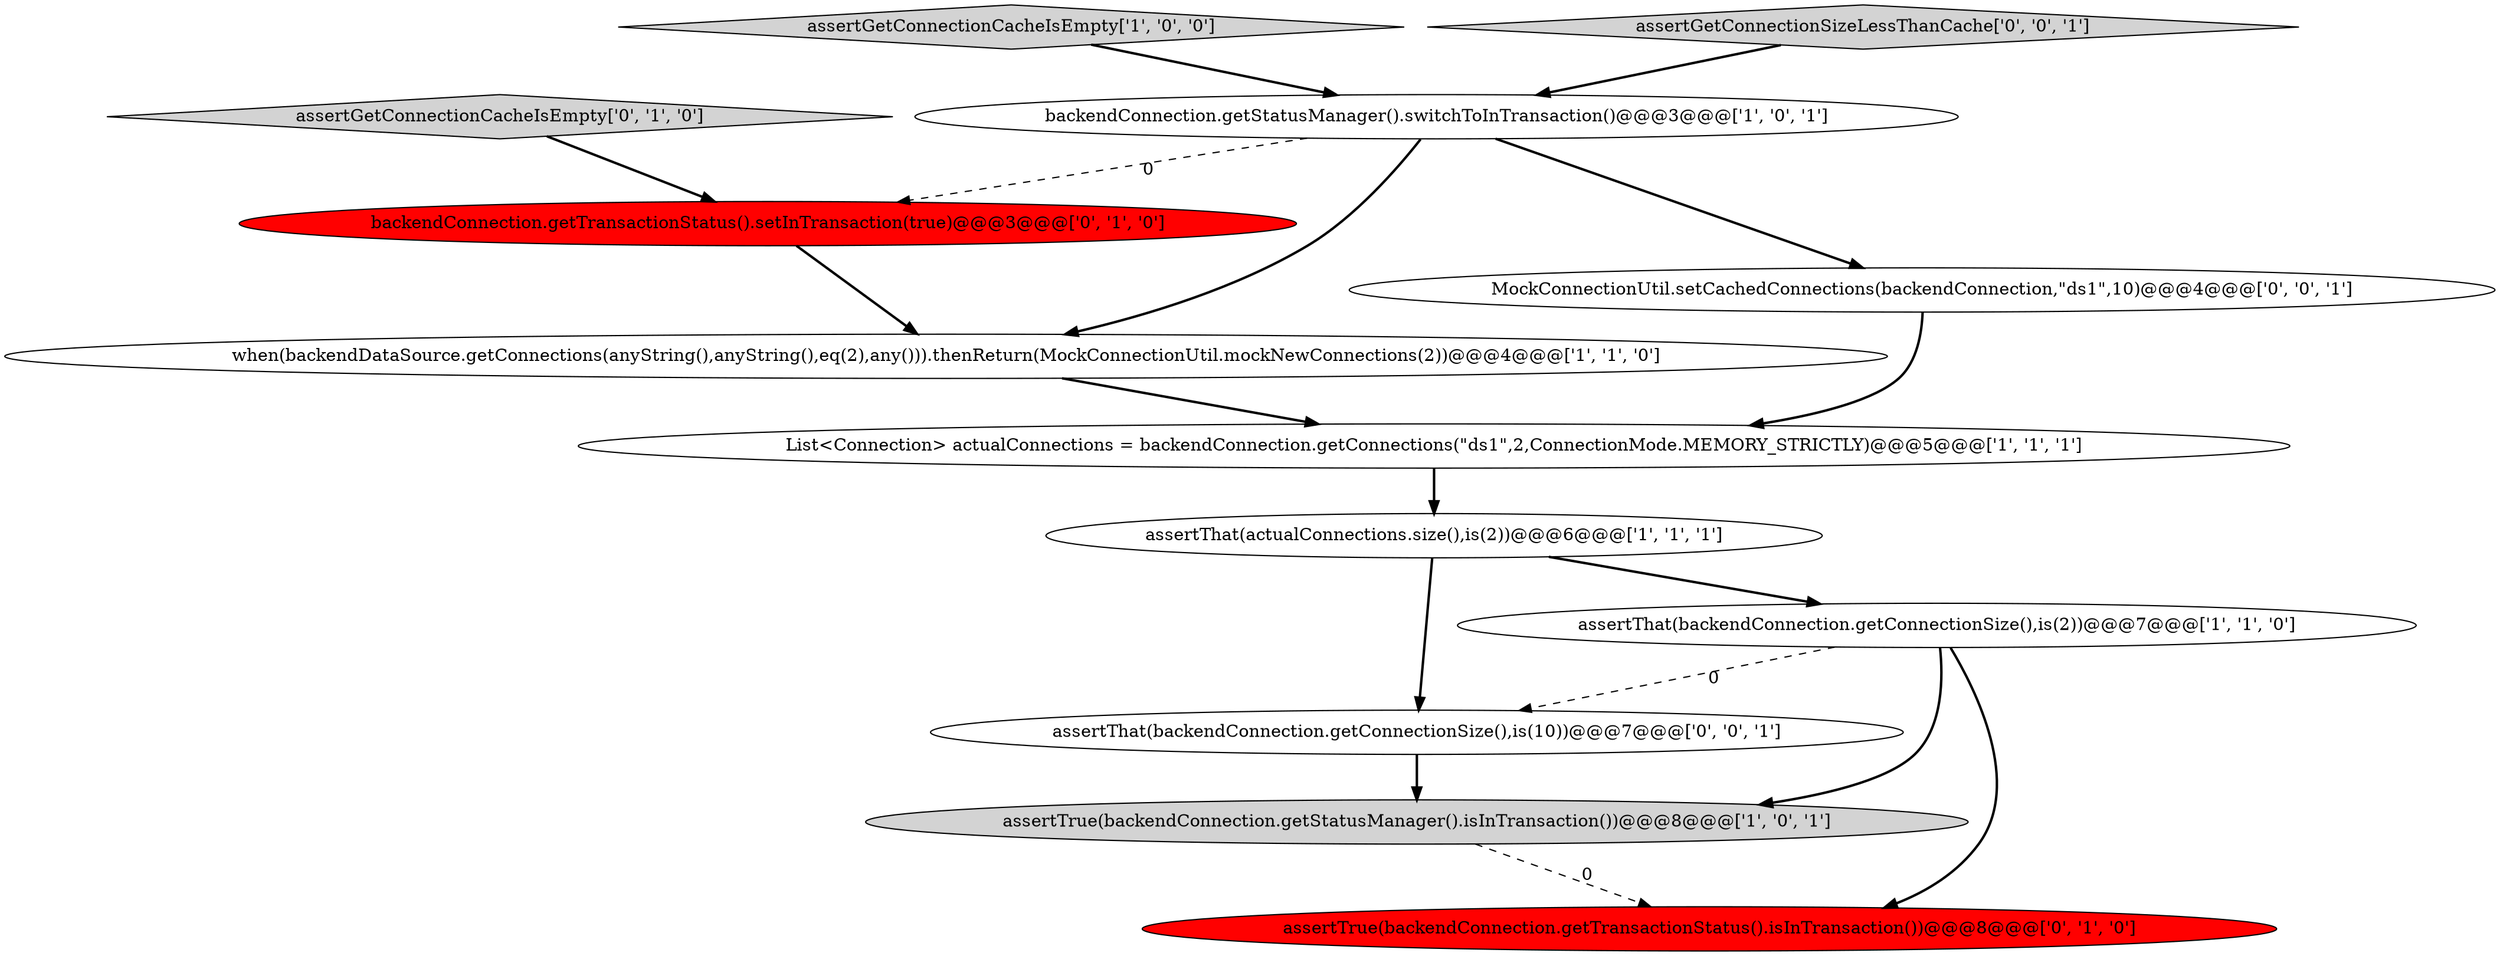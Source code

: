 digraph {
0 [style = filled, label = "List<Connection> actualConnections = backendConnection.getConnections(\"ds1\",2,ConnectionMode.MEMORY_STRICTLY)@@@5@@@['1', '1', '1']", fillcolor = white, shape = ellipse image = "AAA0AAABBB1BBB"];
9 [style = filled, label = "assertTrue(backendConnection.getTransactionStatus().isInTransaction())@@@8@@@['0', '1', '0']", fillcolor = red, shape = ellipse image = "AAA1AAABBB2BBB"];
8 [style = filled, label = "backendConnection.getTransactionStatus().setInTransaction(true)@@@3@@@['0', '1', '0']", fillcolor = red, shape = ellipse image = "AAA1AAABBB2BBB"];
6 [style = filled, label = "when(backendDataSource.getConnections(anyString(),anyString(),eq(2),any())).thenReturn(MockConnectionUtil.mockNewConnections(2))@@@4@@@['1', '1', '0']", fillcolor = white, shape = ellipse image = "AAA0AAABBB1BBB"];
7 [style = filled, label = "assertGetConnectionCacheIsEmpty['0', '1', '0']", fillcolor = lightgray, shape = diamond image = "AAA0AAABBB2BBB"];
1 [style = filled, label = "assertThat(backendConnection.getConnectionSize(),is(2))@@@7@@@['1', '1', '0']", fillcolor = white, shape = ellipse image = "AAA0AAABBB1BBB"];
10 [style = filled, label = "MockConnectionUtil.setCachedConnections(backendConnection,\"ds1\",10)@@@4@@@['0', '0', '1']", fillcolor = white, shape = ellipse image = "AAA0AAABBB3BBB"];
12 [style = filled, label = "assertThat(backendConnection.getConnectionSize(),is(10))@@@7@@@['0', '0', '1']", fillcolor = white, shape = ellipse image = "AAA0AAABBB3BBB"];
3 [style = filled, label = "assertGetConnectionCacheIsEmpty['1', '0', '0']", fillcolor = lightgray, shape = diamond image = "AAA0AAABBB1BBB"];
2 [style = filled, label = "assertTrue(backendConnection.getStatusManager().isInTransaction())@@@8@@@['1', '0', '1']", fillcolor = lightgray, shape = ellipse image = "AAA0AAABBB1BBB"];
5 [style = filled, label = "assertThat(actualConnections.size(),is(2))@@@6@@@['1', '1', '1']", fillcolor = white, shape = ellipse image = "AAA0AAABBB1BBB"];
4 [style = filled, label = "backendConnection.getStatusManager().switchToInTransaction()@@@3@@@['1', '0', '1']", fillcolor = white, shape = ellipse image = "AAA0AAABBB1BBB"];
11 [style = filled, label = "assertGetConnectionSizeLessThanCache['0', '0', '1']", fillcolor = lightgray, shape = diamond image = "AAA0AAABBB3BBB"];
4->10 [style = bold, label=""];
1->12 [style = dashed, label="0"];
5->1 [style = bold, label=""];
10->0 [style = bold, label=""];
12->2 [style = bold, label=""];
1->2 [style = bold, label=""];
8->6 [style = bold, label=""];
6->0 [style = bold, label=""];
11->4 [style = bold, label=""];
4->8 [style = dashed, label="0"];
5->12 [style = bold, label=""];
7->8 [style = bold, label=""];
2->9 [style = dashed, label="0"];
4->6 [style = bold, label=""];
3->4 [style = bold, label=""];
1->9 [style = bold, label=""];
0->5 [style = bold, label=""];
}

